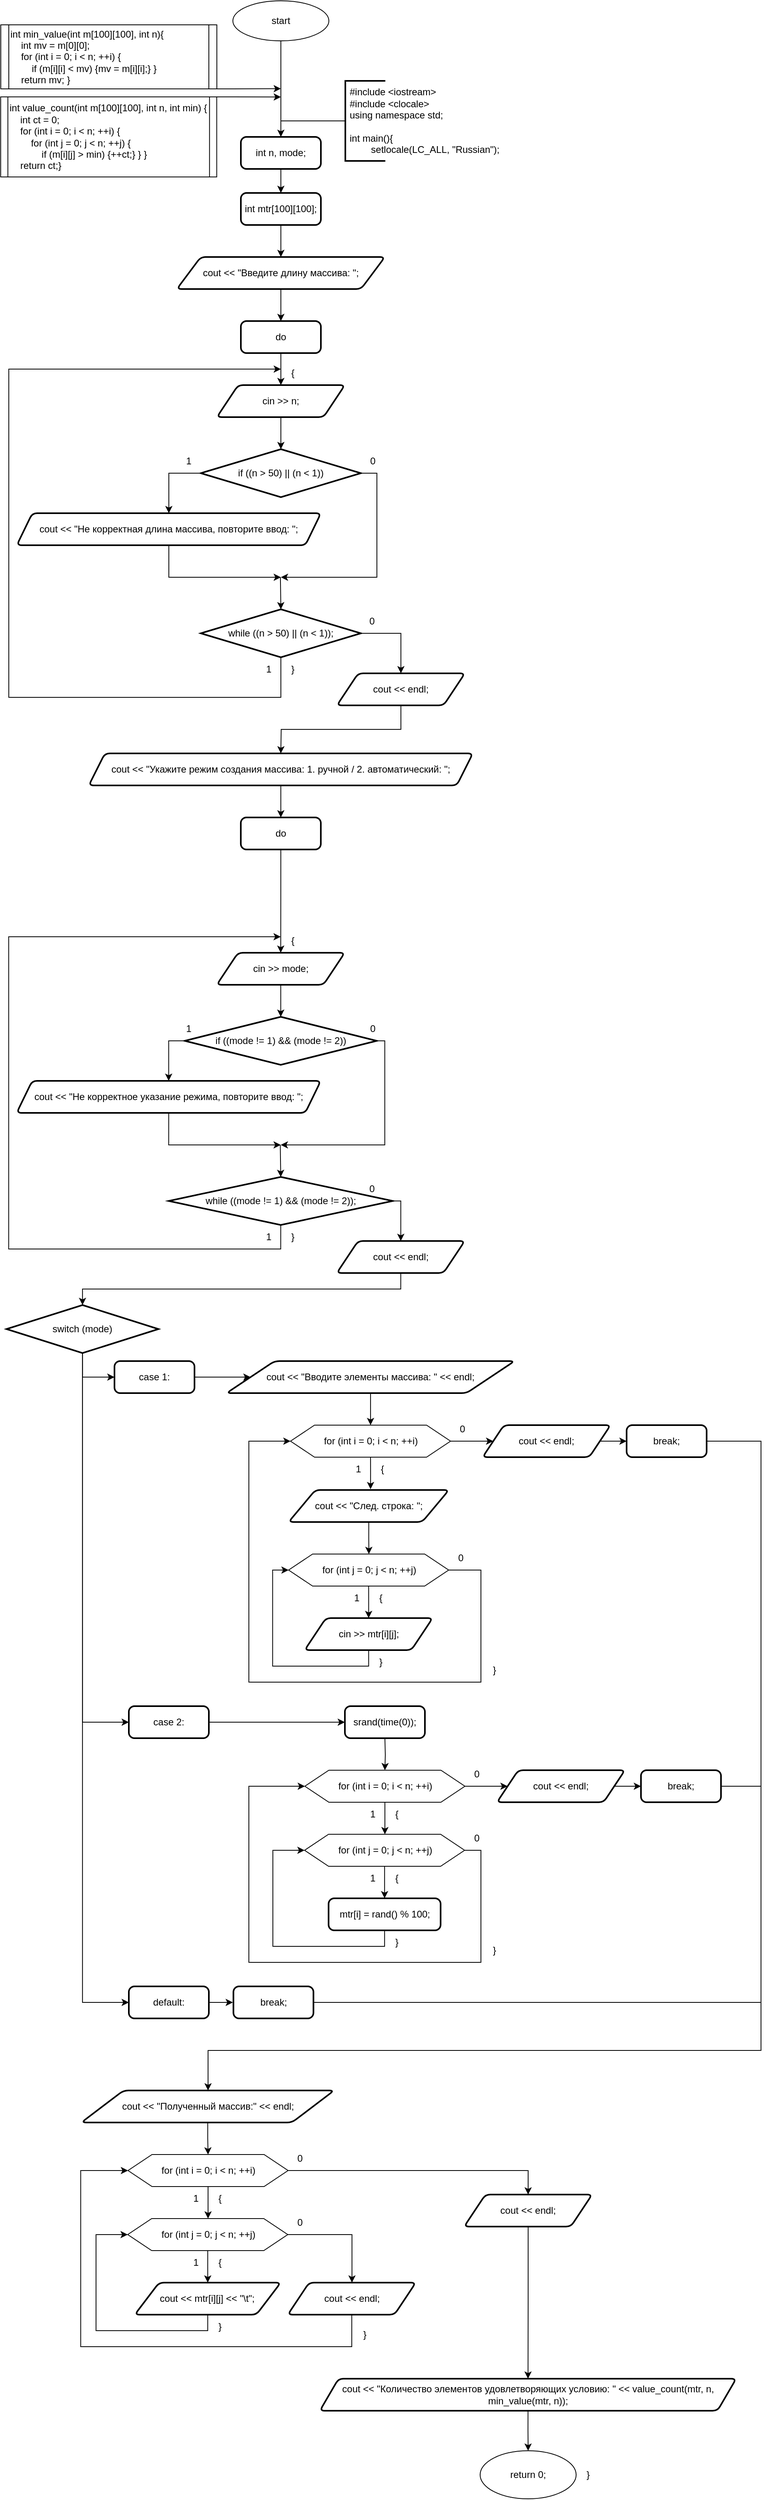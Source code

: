 <mxfile version="23.0.2" type="device">
  <diagram name="Страница — 1" id="mxqGkfvjC52LhPRxkS0R">
    <mxGraphModel dx="1573" dy="2760" grid="1" gridSize="10" guides="1" tooltips="1" connect="1" arrows="1" fold="1" page="1" pageScale="1" pageWidth="827" pageHeight="1169" math="0" shadow="0">
      <root>
        <mxCell id="0" />
        <mxCell id="1" parent="0" />
        <mxCell id="iAsJZeEooDDqbmQcmovg-1" value="" style="edgeStyle=orthogonalEdgeStyle;rounded=0;orthogonalLoop=1;jettySize=auto;html=1;" edge="1" parent="1" source="iAsJZeEooDDqbmQcmovg-2" target="iAsJZeEooDDqbmQcmovg-7">
          <mxGeometry relative="1" as="geometry">
            <mxPoint x="360" y="230" as="targetPoint" />
          </mxGeometry>
        </mxCell>
        <mxCell id="iAsJZeEooDDqbmQcmovg-2" value="start" style="ellipse;whiteSpace=wrap;html=1;" vertex="1" parent="1">
          <mxGeometry x="300" y="20" width="120" height="50" as="geometry" />
        </mxCell>
        <mxCell id="iAsJZeEooDDqbmQcmovg-3" style="edgeStyle=orthogonalEdgeStyle;rounded=0;orthogonalLoop=1;jettySize=auto;html=1;exitX=0;exitY=0.5;exitDx=0;exitDy=0;exitPerimeter=0;endArrow=none;endFill=0;strokeWidth=1;" edge="1" parent="1" source="iAsJZeEooDDqbmQcmovg-4">
          <mxGeometry relative="1" as="geometry">
            <mxPoint x="360" y="150" as="targetPoint" />
            <mxPoint x="420" y="150" as="sourcePoint" />
            <Array as="points">
              <mxPoint x="360" y="170" />
            </Array>
          </mxGeometry>
        </mxCell>
        <mxCell id="iAsJZeEooDDqbmQcmovg-4" value="" style="strokeWidth=2;html=1;shape=mxgraph.flowchart.annotation_1;align=left;pointerEvents=1;" vertex="1" parent="1">
          <mxGeometry x="440.55" y="120" width="50" height="100" as="geometry" />
        </mxCell>
        <mxCell id="iAsJZeEooDDqbmQcmovg-5" value="#include &amp;lt;iostream&amp;gt;&lt;br&gt;#include &amp;lt;clocale&amp;gt;&lt;br&gt;using namespace std;&lt;br&gt;&lt;br&gt;int main(){&lt;br&gt;&lt;span style=&quot;white-space: pre;&quot;&gt;&#x9;&lt;/span&gt;setlocale(LC_ALL, &quot;Russian&quot;);" style="text;strokeColor=none;fillColor=none;align=left;verticalAlign=middle;spacingLeft=4;spacingRight=4;overflow=hidden;points=[[0,0.5],[1,0.5]];portConstraint=eastwest;rotatable=0;whiteSpace=wrap;html=1;" vertex="1" parent="1">
          <mxGeometry x="439.68" y="120" width="220" height="100" as="geometry" />
        </mxCell>
        <mxCell id="iAsJZeEooDDqbmQcmovg-6" style="edgeStyle=orthogonalEdgeStyle;rounded=0;orthogonalLoop=1;jettySize=auto;html=1;exitX=0.5;exitY=1;exitDx=0;exitDy=0;" edge="1" parent="1" source="iAsJZeEooDDqbmQcmovg-7" target="iAsJZeEooDDqbmQcmovg-8">
          <mxGeometry relative="1" as="geometry">
            <mxPoint x="360" y="270" as="targetPoint" />
          </mxGeometry>
        </mxCell>
        <mxCell id="iAsJZeEooDDqbmQcmovg-7" value="int n, mode;" style="rounded=1;whiteSpace=wrap;html=1;absoluteArcSize=1;arcSize=14;strokeWidth=2;" vertex="1" parent="1">
          <mxGeometry x="310" y="190" width="100" height="40" as="geometry" />
        </mxCell>
        <mxCell id="iAsJZeEooDDqbmQcmovg-31" style="edgeStyle=orthogonalEdgeStyle;rounded=0;orthogonalLoop=1;jettySize=auto;html=1;exitX=0.5;exitY=1;exitDx=0;exitDy=0;entryX=0.5;entryY=0;entryDx=0;entryDy=0;" edge="1" parent="1" source="iAsJZeEooDDqbmQcmovg-8" target="iAsJZeEooDDqbmQcmovg-10">
          <mxGeometry relative="1" as="geometry" />
        </mxCell>
        <mxCell id="iAsJZeEooDDqbmQcmovg-8" value="int mtr[100][100];" style="rounded=1;whiteSpace=wrap;html=1;absoluteArcSize=1;arcSize=14;strokeWidth=2;" vertex="1" parent="1">
          <mxGeometry x="310" y="260" width="100" height="40" as="geometry" />
        </mxCell>
        <mxCell id="iAsJZeEooDDqbmQcmovg-9" style="edgeStyle=orthogonalEdgeStyle;rounded=0;orthogonalLoop=1;jettySize=auto;html=1;exitX=0.5;exitY=1;exitDx=0;exitDy=0;" edge="1" parent="1" source="iAsJZeEooDDqbmQcmovg-10" target="iAsJZeEooDDqbmQcmovg-12">
          <mxGeometry relative="1" as="geometry">
            <mxPoint x="360" y="420" as="targetPoint" />
          </mxGeometry>
        </mxCell>
        <mxCell id="iAsJZeEooDDqbmQcmovg-10" value="cout &amp;lt;&amp;lt; &quot;Введите длину массива: &quot;;" style="shape=parallelogram;html=1;strokeWidth=2;perimeter=parallelogramPerimeter;whiteSpace=wrap;rounded=1;arcSize=12;size=0.115;" vertex="1" parent="1">
          <mxGeometry x="230" y="340" width="260" height="40" as="geometry" />
        </mxCell>
        <mxCell id="iAsJZeEooDDqbmQcmovg-11" style="edgeStyle=orthogonalEdgeStyle;rounded=0;orthogonalLoop=1;jettySize=auto;html=1;exitX=0.5;exitY=1;exitDx=0;exitDy=0;" edge="1" parent="1" source="iAsJZeEooDDqbmQcmovg-12" target="iAsJZeEooDDqbmQcmovg-14">
          <mxGeometry relative="1" as="geometry">
            <mxPoint x="360" y="530" as="targetPoint" />
          </mxGeometry>
        </mxCell>
        <mxCell id="iAsJZeEooDDqbmQcmovg-12" value="do" style="rounded=1;whiteSpace=wrap;html=1;absoluteArcSize=1;arcSize=14;strokeWidth=2;" vertex="1" parent="1">
          <mxGeometry x="310" y="420" width="100" height="40" as="geometry" />
        </mxCell>
        <mxCell id="iAsJZeEooDDqbmQcmovg-13" style="edgeStyle=orthogonalEdgeStyle;rounded=0;orthogonalLoop=1;jettySize=auto;html=1;exitX=0.5;exitY=1;exitDx=0;exitDy=0;" edge="1" parent="1" source="iAsJZeEooDDqbmQcmovg-14" target="iAsJZeEooDDqbmQcmovg-17">
          <mxGeometry relative="1" as="geometry">
            <mxPoint x="360" y="580" as="targetPoint" />
          </mxGeometry>
        </mxCell>
        <mxCell id="iAsJZeEooDDqbmQcmovg-14" value="cin &amp;gt;&amp;gt; n;" style="shape=parallelogram;html=1;strokeWidth=2;perimeter=parallelogramPerimeter;whiteSpace=wrap;rounded=1;arcSize=12;size=0.167;" vertex="1" parent="1">
          <mxGeometry x="280" y="500" width="160" height="40" as="geometry" />
        </mxCell>
        <mxCell id="iAsJZeEooDDqbmQcmovg-15" style="edgeStyle=orthogonalEdgeStyle;rounded=0;orthogonalLoop=1;jettySize=auto;html=1;exitX=0;exitY=0.5;exitDx=0;exitDy=0;exitPerimeter=0;" edge="1" parent="1" source="iAsJZeEooDDqbmQcmovg-17" target="iAsJZeEooDDqbmQcmovg-19">
          <mxGeometry relative="1" as="geometry">
            <mxPoint x="220" y="660" as="targetPoint" />
          </mxGeometry>
        </mxCell>
        <mxCell id="iAsJZeEooDDqbmQcmovg-16" style="edgeStyle=orthogonalEdgeStyle;rounded=0;orthogonalLoop=1;jettySize=auto;html=1;exitX=1;exitY=0.5;exitDx=0;exitDy=0;exitPerimeter=0;" edge="1" parent="1" source="iAsJZeEooDDqbmQcmovg-17">
          <mxGeometry relative="1" as="geometry">
            <mxPoint x="360" y="740" as="targetPoint" />
            <Array as="points">
              <mxPoint x="480" y="610" />
              <mxPoint x="480" y="740" />
            </Array>
          </mxGeometry>
        </mxCell>
        <mxCell id="iAsJZeEooDDqbmQcmovg-17" value="if ((n &amp;gt; 50) || (n &amp;lt; 1))" style="strokeWidth=2;html=1;shape=mxgraph.flowchart.decision;whiteSpace=wrap;" vertex="1" parent="1">
          <mxGeometry x="260" y="580" width="200" height="60" as="geometry" />
        </mxCell>
        <mxCell id="iAsJZeEooDDqbmQcmovg-18" style="edgeStyle=orthogonalEdgeStyle;rounded=0;orthogonalLoop=1;jettySize=auto;html=1;exitX=0.5;exitY=1;exitDx=0;exitDy=0;" edge="1" parent="1" source="iAsJZeEooDDqbmQcmovg-19">
          <mxGeometry relative="1" as="geometry">
            <mxPoint x="360" y="740" as="targetPoint" />
            <Array as="points">
              <mxPoint x="220" y="740" />
            </Array>
          </mxGeometry>
        </mxCell>
        <mxCell id="iAsJZeEooDDqbmQcmovg-19" value="cout &amp;lt;&amp;lt; &quot;Не корректная длина массива, повторите ввод: &quot;;" style="shape=parallelogram;html=1;strokeWidth=2;perimeter=parallelogramPerimeter;whiteSpace=wrap;rounded=1;arcSize=12;size=0.051;" vertex="1" parent="1">
          <mxGeometry x="30" y="660" width="380" height="40" as="geometry" />
        </mxCell>
        <mxCell id="iAsJZeEooDDqbmQcmovg-20" value="" style="endArrow=classic;html=1;rounded=0;" edge="1" parent="1">
          <mxGeometry width="50" height="50" relative="1" as="geometry">
            <mxPoint x="359.41" y="740" as="sourcePoint" />
            <mxPoint x="360" y="780" as="targetPoint" />
          </mxGeometry>
        </mxCell>
        <mxCell id="iAsJZeEooDDqbmQcmovg-21" value="1" style="text;html=1;strokeColor=none;fillColor=none;align=center;verticalAlign=middle;whiteSpace=wrap;rounded=0;" vertex="1" parent="1">
          <mxGeometry x="230" y="580" width="30" height="30" as="geometry" />
        </mxCell>
        <mxCell id="iAsJZeEooDDqbmQcmovg-22" value="0" style="text;html=1;strokeColor=none;fillColor=none;align=center;verticalAlign=middle;whiteSpace=wrap;rounded=0;" vertex="1" parent="1">
          <mxGeometry x="460" y="580" width="30" height="30" as="geometry" />
        </mxCell>
        <mxCell id="iAsJZeEooDDqbmQcmovg-23" style="edgeStyle=orthogonalEdgeStyle;rounded=0;orthogonalLoop=1;jettySize=auto;html=1;exitX=1;exitY=0.5;exitDx=0;exitDy=0;exitPerimeter=0;" edge="1" parent="1" source="iAsJZeEooDDqbmQcmovg-25" target="iAsJZeEooDDqbmQcmovg-30">
          <mxGeometry relative="1" as="geometry">
            <mxPoint x="510" y="880" as="targetPoint" />
          </mxGeometry>
        </mxCell>
        <mxCell id="iAsJZeEooDDqbmQcmovg-24" style="edgeStyle=orthogonalEdgeStyle;rounded=0;orthogonalLoop=1;jettySize=auto;html=1;exitX=0.5;exitY=1;exitDx=0;exitDy=0;exitPerimeter=0;" edge="1" parent="1" source="iAsJZeEooDDqbmQcmovg-25">
          <mxGeometry relative="1" as="geometry">
            <mxPoint x="360" y="480" as="targetPoint" />
            <Array as="points">
              <mxPoint x="360" y="890" />
              <mxPoint x="20" y="890" />
              <mxPoint x="20" y="480" />
              <mxPoint x="360" y="480" />
            </Array>
          </mxGeometry>
        </mxCell>
        <mxCell id="iAsJZeEooDDqbmQcmovg-25" value="while&amp;nbsp;((n &amp;gt; 50) || (n &amp;lt; 1));" style="strokeWidth=2;html=1;shape=mxgraph.flowchart.decision;whiteSpace=wrap;" vertex="1" parent="1">
          <mxGeometry x="260" y="780" width="200" height="60" as="geometry" />
        </mxCell>
        <mxCell id="iAsJZeEooDDqbmQcmovg-26" value="1" style="text;html=1;strokeColor=none;fillColor=none;align=center;verticalAlign=middle;whiteSpace=wrap;rounded=0;" vertex="1" parent="1">
          <mxGeometry x="330" y="840" width="30" height="30" as="geometry" />
        </mxCell>
        <mxCell id="iAsJZeEooDDqbmQcmovg-27" value="0" style="text;html=1;strokeColor=none;fillColor=none;align=center;verticalAlign=middle;whiteSpace=wrap;rounded=0;" vertex="1" parent="1">
          <mxGeometry x="459.29" y="780" width="30" height="30" as="geometry" />
        </mxCell>
        <mxCell id="iAsJZeEooDDqbmQcmovg-28" value="}" style="text;html=1;strokeColor=none;fillColor=none;align=center;verticalAlign=middle;whiteSpace=wrap;rounded=0;" vertex="1" parent="1">
          <mxGeometry x="360" y="840" width="30" height="30" as="geometry" />
        </mxCell>
        <mxCell id="iAsJZeEooDDqbmQcmovg-29" value="{" style="text;html=1;strokeColor=none;fillColor=none;align=center;verticalAlign=middle;whiteSpace=wrap;rounded=0;" vertex="1" parent="1">
          <mxGeometry x="360" y="470" width="30" height="30" as="geometry" />
        </mxCell>
        <mxCell id="iAsJZeEooDDqbmQcmovg-30" value="cout &amp;lt;&amp;lt; endl;" style="shape=parallelogram;html=1;strokeWidth=2;perimeter=parallelogramPerimeter;whiteSpace=wrap;rounded=1;arcSize=12;size=0.167;" vertex="1" parent="1">
          <mxGeometry x="430.0" y="860" width="160" height="40" as="geometry" />
        </mxCell>
        <mxCell id="iAsJZeEooDDqbmQcmovg-32" style="edgeStyle=orthogonalEdgeStyle;rounded=0;orthogonalLoop=1;jettySize=auto;html=1;exitX=0.5;exitY=1;exitDx=0;exitDy=0;" edge="1" parent="1" source="iAsJZeEooDDqbmQcmovg-30">
          <mxGeometry relative="1" as="geometry">
            <mxPoint x="359.93" y="960" as="targetPoint" />
            <mxPoint x="509.93" y="920" as="sourcePoint" />
          </mxGeometry>
        </mxCell>
        <mxCell id="iAsJZeEooDDqbmQcmovg-33" style="edgeStyle=orthogonalEdgeStyle;rounded=0;orthogonalLoop=1;jettySize=auto;html=1;exitX=0.5;exitY=1;exitDx=0;exitDy=0;" edge="1" parent="1" source="iAsJZeEooDDqbmQcmovg-34" target="iAsJZeEooDDqbmQcmovg-36">
          <mxGeometry relative="1" as="geometry">
            <mxPoint x="359.93" y="1040" as="targetPoint" />
          </mxGeometry>
        </mxCell>
        <mxCell id="iAsJZeEooDDqbmQcmovg-34" value="cout &amp;lt;&amp;lt; &quot;Укажите режим создания массива: 1. ручной / 2. автоматический: &quot;;" style="shape=parallelogram;html=1;strokeWidth=2;perimeter=parallelogramPerimeter;whiteSpace=wrap;rounded=1;arcSize=12;size=0.042;" vertex="1" parent="1">
          <mxGeometry x="119.93" y="960" width="480" height="40" as="geometry" />
        </mxCell>
        <mxCell id="iAsJZeEooDDqbmQcmovg-35" style="edgeStyle=orthogonalEdgeStyle;rounded=0;orthogonalLoop=1;jettySize=auto;html=1;exitX=0.5;exitY=1;exitDx=0;exitDy=0;" edge="1" parent="1" source="iAsJZeEooDDqbmQcmovg-36" target="iAsJZeEooDDqbmQcmovg-38">
          <mxGeometry relative="1" as="geometry">
            <mxPoint x="359.84" y="1239" as="targetPoint" />
            <mxPoint x="359.84" y="1169" as="sourcePoint" />
          </mxGeometry>
        </mxCell>
        <mxCell id="iAsJZeEooDDqbmQcmovg-36" value="do" style="rounded=1;whiteSpace=wrap;html=1;absoluteArcSize=1;arcSize=14;strokeWidth=2;" vertex="1" parent="1">
          <mxGeometry x="309.93" y="1040" width="100" height="40" as="geometry" />
        </mxCell>
        <mxCell id="iAsJZeEooDDqbmQcmovg-37" style="edgeStyle=orthogonalEdgeStyle;rounded=0;orthogonalLoop=1;jettySize=auto;html=1;exitX=0.5;exitY=1;exitDx=0;exitDy=0;" edge="1" parent="1" source="iAsJZeEooDDqbmQcmovg-38" target="iAsJZeEooDDqbmQcmovg-41">
          <mxGeometry relative="1" as="geometry">
            <mxPoint x="359.84" y="1289" as="targetPoint" />
          </mxGeometry>
        </mxCell>
        <mxCell id="iAsJZeEooDDqbmQcmovg-38" value="cin &amp;gt;&amp;gt; mode;" style="shape=parallelogram;html=1;strokeWidth=2;perimeter=parallelogramPerimeter;whiteSpace=wrap;rounded=1;arcSize=12;size=0.167;" vertex="1" parent="1">
          <mxGeometry x="279.84" y="1209" width="160" height="40" as="geometry" />
        </mxCell>
        <mxCell id="iAsJZeEooDDqbmQcmovg-39" style="edgeStyle=orthogonalEdgeStyle;rounded=0;orthogonalLoop=1;jettySize=auto;html=1;exitX=0;exitY=0.5;exitDx=0;exitDy=0;exitPerimeter=0;" edge="1" parent="1" source="iAsJZeEooDDqbmQcmovg-41" target="iAsJZeEooDDqbmQcmovg-43">
          <mxGeometry relative="1" as="geometry">
            <mxPoint x="219.84" y="1369" as="targetPoint" />
          </mxGeometry>
        </mxCell>
        <mxCell id="iAsJZeEooDDqbmQcmovg-40" style="edgeStyle=orthogonalEdgeStyle;rounded=0;orthogonalLoop=1;jettySize=auto;html=1;exitX=1;exitY=0.5;exitDx=0;exitDy=0;exitPerimeter=0;" edge="1" parent="1" source="iAsJZeEooDDqbmQcmovg-41">
          <mxGeometry relative="1" as="geometry">
            <mxPoint x="359.84" y="1449" as="targetPoint" />
            <Array as="points">
              <mxPoint x="489.84" y="1319" />
              <mxPoint x="489.84" y="1449" />
            </Array>
          </mxGeometry>
        </mxCell>
        <mxCell id="iAsJZeEooDDqbmQcmovg-41" value="if ((mode != 1) &amp;amp;&amp;amp; (mode != 2))" style="strokeWidth=2;html=1;shape=mxgraph.flowchart.decision;whiteSpace=wrap;" vertex="1" parent="1">
          <mxGeometry x="239.84" y="1289" width="240" height="60" as="geometry" />
        </mxCell>
        <mxCell id="iAsJZeEooDDqbmQcmovg-42" style="edgeStyle=orthogonalEdgeStyle;rounded=0;orthogonalLoop=1;jettySize=auto;html=1;exitX=0.5;exitY=1;exitDx=0;exitDy=0;" edge="1" parent="1" source="iAsJZeEooDDqbmQcmovg-43">
          <mxGeometry relative="1" as="geometry">
            <mxPoint x="359.84" y="1449" as="targetPoint" />
            <Array as="points">
              <mxPoint x="219.84" y="1449" />
            </Array>
          </mxGeometry>
        </mxCell>
        <mxCell id="iAsJZeEooDDqbmQcmovg-43" value="cout &amp;lt;&amp;lt; &quot;Не корректное указание режима, повторите ввод: &quot;;" style="shape=parallelogram;html=1;strokeWidth=2;perimeter=parallelogramPerimeter;whiteSpace=wrap;rounded=1;arcSize=12;size=0.051;" vertex="1" parent="1">
          <mxGeometry x="29.84" y="1369" width="380" height="40" as="geometry" />
        </mxCell>
        <mxCell id="iAsJZeEooDDqbmQcmovg-44" value="" style="endArrow=classic;html=1;rounded=0;" edge="1" parent="1">
          <mxGeometry width="50" height="50" relative="1" as="geometry">
            <mxPoint x="359.25" y="1449" as="sourcePoint" />
            <mxPoint x="359.84" y="1489" as="targetPoint" />
          </mxGeometry>
        </mxCell>
        <mxCell id="iAsJZeEooDDqbmQcmovg-45" value="1" style="text;html=1;strokeColor=none;fillColor=none;align=center;verticalAlign=middle;whiteSpace=wrap;rounded=0;" vertex="1" parent="1">
          <mxGeometry x="229.84" y="1289" width="30" height="30" as="geometry" />
        </mxCell>
        <mxCell id="iAsJZeEooDDqbmQcmovg-46" value="0" style="text;html=1;strokeColor=none;fillColor=none;align=center;verticalAlign=middle;whiteSpace=wrap;rounded=0;" vertex="1" parent="1">
          <mxGeometry x="459.84" y="1289" width="30" height="30" as="geometry" />
        </mxCell>
        <mxCell id="iAsJZeEooDDqbmQcmovg-47" style="edgeStyle=orthogonalEdgeStyle;rounded=0;orthogonalLoop=1;jettySize=auto;html=1;exitX=1;exitY=0.5;exitDx=0;exitDy=0;exitPerimeter=0;" edge="1" parent="1" source="iAsJZeEooDDqbmQcmovg-49" target="iAsJZeEooDDqbmQcmovg-55">
          <mxGeometry relative="1" as="geometry">
            <mxPoint x="509.84" y="1589" as="targetPoint" />
            <Array as="points">
              <mxPoint x="509.84" y="1519" />
            </Array>
          </mxGeometry>
        </mxCell>
        <mxCell id="iAsJZeEooDDqbmQcmovg-48" style="edgeStyle=orthogonalEdgeStyle;rounded=0;orthogonalLoop=1;jettySize=auto;html=1;exitX=0.5;exitY=1;exitDx=0;exitDy=0;exitPerimeter=0;" edge="1" parent="1" source="iAsJZeEooDDqbmQcmovg-49">
          <mxGeometry relative="1" as="geometry">
            <mxPoint x="359.84" y="1189" as="targetPoint" />
            <Array as="points">
              <mxPoint x="359.84" y="1579" />
              <mxPoint x="19.84" y="1579" />
              <mxPoint x="19.84" y="1189" />
            </Array>
          </mxGeometry>
        </mxCell>
        <mxCell id="iAsJZeEooDDqbmQcmovg-49" value="while ((mode != 1) &amp;amp;&amp;amp; (mode != 2));" style="strokeWidth=2;html=1;shape=mxgraph.flowchart.decision;whiteSpace=wrap;" vertex="1" parent="1">
          <mxGeometry x="219.84" y="1489" width="280" height="60" as="geometry" />
        </mxCell>
        <mxCell id="iAsJZeEooDDqbmQcmovg-50" value="1" style="text;html=1;strokeColor=none;fillColor=none;align=center;verticalAlign=middle;whiteSpace=wrap;rounded=0;" vertex="1" parent="1">
          <mxGeometry x="329.84" y="1549" width="30" height="30" as="geometry" />
        </mxCell>
        <mxCell id="iAsJZeEooDDqbmQcmovg-51" value="0" style="text;html=1;strokeColor=none;fillColor=none;align=center;verticalAlign=middle;whiteSpace=wrap;rounded=0;" vertex="1" parent="1">
          <mxGeometry x="459.13" y="1489" width="30" height="30" as="geometry" />
        </mxCell>
        <mxCell id="iAsJZeEooDDqbmQcmovg-52" value="}" style="text;html=1;strokeColor=none;fillColor=none;align=center;verticalAlign=middle;whiteSpace=wrap;rounded=0;" vertex="1" parent="1">
          <mxGeometry x="359.84" y="1549" width="30" height="30" as="geometry" />
        </mxCell>
        <mxCell id="iAsJZeEooDDqbmQcmovg-53" value="{" style="text;html=1;strokeColor=none;fillColor=none;align=center;verticalAlign=middle;whiteSpace=wrap;rounded=0;" vertex="1" parent="1">
          <mxGeometry x="359.84" y="1179" width="30" height="30" as="geometry" />
        </mxCell>
        <mxCell id="iAsJZeEooDDqbmQcmovg-54" style="edgeStyle=orthogonalEdgeStyle;rounded=0;orthogonalLoop=1;jettySize=auto;html=1;exitX=0.5;exitY=1;exitDx=0;exitDy=0;" edge="1" parent="1" source="iAsJZeEooDDqbmQcmovg-55" target="iAsJZeEooDDqbmQcmovg-57">
          <mxGeometry relative="1" as="geometry">
            <mxPoint x="359.84" y="1649" as="targetPoint" />
          </mxGeometry>
        </mxCell>
        <mxCell id="iAsJZeEooDDqbmQcmovg-55" value="cout &amp;lt;&amp;lt; endl;" style="shape=parallelogram;html=1;strokeWidth=2;perimeter=parallelogramPerimeter;whiteSpace=wrap;rounded=1;arcSize=12;size=0.167;" vertex="1" parent="1">
          <mxGeometry x="429.84" y="1569" width="160" height="40" as="geometry" />
        </mxCell>
        <mxCell id="iAsJZeEooDDqbmQcmovg-56" style="edgeStyle=orthogonalEdgeStyle;rounded=0;orthogonalLoop=1;jettySize=auto;html=1;exitX=0.5;exitY=1;exitDx=0;exitDy=0;exitPerimeter=0;entryX=0;entryY=0.5;entryDx=0;entryDy=0;" edge="1" parent="1" source="iAsJZeEooDDqbmQcmovg-57" target="iAsJZeEooDDqbmQcmovg-59">
          <mxGeometry relative="1" as="geometry">
            <mxPoint x="112.536" y="1859" as="targetPoint" />
          </mxGeometry>
        </mxCell>
        <mxCell id="iAsJZeEooDDqbmQcmovg-57" value="switch (mode)" style="strokeWidth=2;html=1;shape=mxgraph.flowchart.decision;whiteSpace=wrap;" vertex="1" parent="1">
          <mxGeometry x="17.06" y="1649" width="190" height="60" as="geometry" />
        </mxCell>
        <mxCell id="iAsJZeEooDDqbmQcmovg-58" style="edgeStyle=orthogonalEdgeStyle;rounded=0;orthogonalLoop=1;jettySize=auto;html=1;exitX=1;exitY=0.5;exitDx=0;exitDy=0;" edge="1" parent="1" source="iAsJZeEooDDqbmQcmovg-59" target="iAsJZeEooDDqbmQcmovg-61">
          <mxGeometry relative="1" as="geometry">
            <mxPoint x="282.06" y="1739" as="targetPoint" />
          </mxGeometry>
        </mxCell>
        <mxCell id="iAsJZeEooDDqbmQcmovg-59" value="case 1:" style="rounded=1;whiteSpace=wrap;html=1;absoluteArcSize=1;arcSize=14;strokeWidth=2;" vertex="1" parent="1">
          <mxGeometry x="152.06" y="1719" width="100" height="40" as="geometry" />
        </mxCell>
        <mxCell id="iAsJZeEooDDqbmQcmovg-60" style="edgeStyle=orthogonalEdgeStyle;rounded=0;orthogonalLoop=1;jettySize=auto;html=1;exitX=0.5;exitY=1;exitDx=0;exitDy=0;" edge="1" parent="1" source="iAsJZeEooDDqbmQcmovg-61" target="iAsJZeEooDDqbmQcmovg-64">
          <mxGeometry relative="1" as="geometry">
            <mxPoint x="472.06" y="1799" as="targetPoint" />
          </mxGeometry>
        </mxCell>
        <mxCell id="iAsJZeEooDDqbmQcmovg-61" value="cout &amp;lt;&amp;lt; &quot;Вводите элементы массива: &quot; &amp;lt;&amp;lt; endl;" style="shape=parallelogram;html=1;strokeWidth=2;perimeter=parallelogramPerimeter;whiteSpace=wrap;rounded=1;arcSize=12;size=0.167;" vertex="1" parent="1">
          <mxGeometry x="292.06" y="1719" width="360" height="40" as="geometry" />
        </mxCell>
        <mxCell id="iAsJZeEooDDqbmQcmovg-62" style="edgeStyle=orthogonalEdgeStyle;rounded=0;orthogonalLoop=1;jettySize=auto;html=1;exitX=0.5;exitY=1;exitDx=0;exitDy=0;" edge="1" parent="1" source="iAsJZeEooDDqbmQcmovg-64">
          <mxGeometry relative="1" as="geometry">
            <mxPoint x="472.06" y="1879" as="targetPoint" />
          </mxGeometry>
        </mxCell>
        <mxCell id="iAsJZeEooDDqbmQcmovg-63" style="edgeStyle=orthogonalEdgeStyle;rounded=0;orthogonalLoop=1;jettySize=auto;html=1;exitX=1;exitY=0.5;exitDx=0;exitDy=0;" edge="1" parent="1" source="iAsJZeEooDDqbmQcmovg-64" target="iAsJZeEooDDqbmQcmovg-72">
          <mxGeometry relative="1" as="geometry">
            <mxPoint x="632.06" y="1819" as="targetPoint" />
          </mxGeometry>
        </mxCell>
        <mxCell id="iAsJZeEooDDqbmQcmovg-64" value="for (int i = 0; i &amp;lt; n; ++i)" style="verticalLabelPosition=middle;verticalAlign=middle;html=1;shape=hexagon;perimeter=hexagonPerimeter2;arcSize=6;size=0.15;labelPosition=center;align=center;" vertex="1" parent="1">
          <mxGeometry x="372.06" y="1799" width="200" height="40" as="geometry" />
        </mxCell>
        <mxCell id="iAsJZeEooDDqbmQcmovg-65" value="1" style="text;html=1;strokeColor=none;fillColor=none;align=center;verticalAlign=middle;whiteSpace=wrap;rounded=0;" vertex="1" parent="1">
          <mxGeometry x="442.06" y="1839" width="30" height="30" as="geometry" />
        </mxCell>
        <mxCell id="iAsJZeEooDDqbmQcmovg-66" value="{" style="text;html=1;strokeColor=none;fillColor=none;align=center;verticalAlign=middle;whiteSpace=wrap;rounded=0;" vertex="1" parent="1">
          <mxGeometry x="472.06" y="1839" width="30" height="30" as="geometry" />
        </mxCell>
        <mxCell id="iAsJZeEooDDqbmQcmovg-67" value="0" style="text;html=1;strokeColor=none;fillColor=none;align=center;verticalAlign=middle;whiteSpace=wrap;rounded=0;" vertex="1" parent="1">
          <mxGeometry x="572.06" y="1789" width="30" height="30" as="geometry" />
        </mxCell>
        <mxCell id="iAsJZeEooDDqbmQcmovg-70" value="}" style="text;html=1;strokeColor=none;fillColor=none;align=center;verticalAlign=middle;whiteSpace=wrap;rounded=0;" vertex="1" parent="1">
          <mxGeometry x="469.68" y="2080" width="30" height="30" as="geometry" />
        </mxCell>
        <mxCell id="iAsJZeEooDDqbmQcmovg-71" style="edgeStyle=orthogonalEdgeStyle;rounded=0;orthogonalLoop=1;jettySize=auto;html=1;exitX=1;exitY=0.5;exitDx=0;exitDy=0;" edge="1" parent="1" source="iAsJZeEooDDqbmQcmovg-72" target="iAsJZeEooDDqbmQcmovg-74">
          <mxGeometry relative="1" as="geometry">
            <mxPoint x="802.06" y="1819" as="targetPoint" />
          </mxGeometry>
        </mxCell>
        <mxCell id="iAsJZeEooDDqbmQcmovg-72" value="cout &amp;lt;&amp;lt; endl;" style="shape=parallelogram;html=1;strokeWidth=2;perimeter=parallelogramPerimeter;whiteSpace=wrap;rounded=1;arcSize=12;size=0.167;" vertex="1" parent="1">
          <mxGeometry x="612.06" y="1799" width="160" height="40" as="geometry" />
        </mxCell>
        <mxCell id="iAsJZeEooDDqbmQcmovg-73" style="edgeStyle=orthogonalEdgeStyle;rounded=0;orthogonalLoop=1;jettySize=auto;html=1;exitX=1;exitY=0.5;exitDx=0;exitDy=0;entryX=0.5;entryY=0;entryDx=0;entryDy=0;" edge="1" parent="1" source="iAsJZeEooDDqbmQcmovg-74" target="iAsJZeEooDDqbmQcmovg-148">
          <mxGeometry relative="1" as="geometry">
            <mxPoint x="359" y="2610" as="targetPoint" />
            <Array as="points">
              <mxPoint x="960" y="1819" />
              <mxPoint x="960" y="2580" />
              <mxPoint x="269" y="2580" />
              <mxPoint x="269" y="2630" />
            </Array>
          </mxGeometry>
        </mxCell>
        <mxCell id="iAsJZeEooDDqbmQcmovg-74" value="break;" style="rounded=1;whiteSpace=wrap;html=1;absoluteArcSize=1;arcSize=14;strokeWidth=2;" vertex="1" parent="1">
          <mxGeometry x="792.06" y="1799" width="100" height="40" as="geometry" />
        </mxCell>
        <mxCell id="iAsJZeEooDDqbmQcmovg-75" style="edgeStyle=orthogonalEdgeStyle;rounded=0;orthogonalLoop=1;jettySize=auto;html=1;exitX=0.5;exitY=1;exitDx=0;exitDy=0;exitPerimeter=0;entryX=0;entryY=0.5;entryDx=0;entryDy=0;" edge="1" parent="1" source="iAsJZeEooDDqbmQcmovg-57" target="iAsJZeEooDDqbmQcmovg-77">
          <mxGeometry relative="1" as="geometry">
            <mxPoint x="140" y="2240" as="targetPoint" />
            <mxPoint x="62.06" y="1899" as="sourcePoint" />
            <Array as="points">
              <mxPoint x="112" y="2170" />
            </Array>
          </mxGeometry>
        </mxCell>
        <mxCell id="iAsJZeEooDDqbmQcmovg-76" style="edgeStyle=orthogonalEdgeStyle;rounded=0;orthogonalLoop=1;jettySize=auto;html=1;exitX=1;exitY=0.5;exitDx=0;exitDy=0;entryX=0;entryY=0.5;entryDx=0;entryDy=0;" edge="1" parent="1" source="iAsJZeEooDDqbmQcmovg-77" target="iAsJZeEooDDqbmQcmovg-91">
          <mxGeometry relative="1" as="geometry">
            <mxPoint x="340" y="2170" as="targetPoint" />
          </mxGeometry>
        </mxCell>
        <mxCell id="iAsJZeEooDDqbmQcmovg-77" value="case 2:" style="rounded=1;whiteSpace=wrap;html=1;absoluteArcSize=1;arcSize=14;strokeWidth=2;" vertex="1" parent="1">
          <mxGeometry x="170.0" y="2150" width="100" height="40" as="geometry" />
        </mxCell>
        <mxCell id="iAsJZeEooDDqbmQcmovg-78" style="edgeStyle=orthogonalEdgeStyle;rounded=0;orthogonalLoop=1;jettySize=auto;html=1;exitX=0.5;exitY=1;exitDx=0;exitDy=0;" edge="1" parent="1" target="iAsJZeEooDDqbmQcmovg-81">
          <mxGeometry relative="1" as="geometry">
            <mxPoint x="490" y="2230" as="targetPoint" />
            <mxPoint x="490" y="2190" as="sourcePoint" />
          </mxGeometry>
        </mxCell>
        <mxCell id="iAsJZeEooDDqbmQcmovg-79" style="edgeStyle=orthogonalEdgeStyle;rounded=0;orthogonalLoop=1;jettySize=auto;html=1;exitX=0.5;exitY=1;exitDx=0;exitDy=0;" edge="1" parent="1" source="iAsJZeEooDDqbmQcmovg-81">
          <mxGeometry relative="1" as="geometry">
            <mxPoint x="490" y="2310" as="targetPoint" />
          </mxGeometry>
        </mxCell>
        <mxCell id="iAsJZeEooDDqbmQcmovg-80" style="edgeStyle=orthogonalEdgeStyle;rounded=0;orthogonalLoop=1;jettySize=auto;html=1;exitX=1;exitY=0.5;exitDx=0;exitDy=0;" edge="1" parent="1" source="iAsJZeEooDDqbmQcmovg-81" target="iAsJZeEooDDqbmQcmovg-88">
          <mxGeometry relative="1" as="geometry">
            <mxPoint x="650.0" y="2250" as="targetPoint" />
          </mxGeometry>
        </mxCell>
        <mxCell id="iAsJZeEooDDqbmQcmovg-81" value="for (int i = 0; i &amp;lt; n; ++i)" style="verticalLabelPosition=middle;verticalAlign=middle;html=1;shape=hexagon;perimeter=hexagonPerimeter2;arcSize=6;size=0.15;labelPosition=center;align=center;" vertex="1" parent="1">
          <mxGeometry x="390" y="2230" width="200" height="40" as="geometry" />
        </mxCell>
        <mxCell id="iAsJZeEooDDqbmQcmovg-82" value="1" style="text;html=1;strokeColor=none;fillColor=none;align=center;verticalAlign=middle;whiteSpace=wrap;rounded=0;" vertex="1" parent="1">
          <mxGeometry x="460" y="2270" width="30" height="30" as="geometry" />
        </mxCell>
        <mxCell id="iAsJZeEooDDqbmQcmovg-83" value="{" style="text;html=1;strokeColor=none;fillColor=none;align=center;verticalAlign=middle;whiteSpace=wrap;rounded=0;" vertex="1" parent="1">
          <mxGeometry x="490" y="2270" width="30" height="30" as="geometry" />
        </mxCell>
        <mxCell id="iAsJZeEooDDqbmQcmovg-84" value="0" style="text;html=1;strokeColor=none;fillColor=none;align=center;verticalAlign=middle;whiteSpace=wrap;rounded=0;" vertex="1" parent="1">
          <mxGeometry x="590.0" y="2220" width="30" height="30" as="geometry" />
        </mxCell>
        <mxCell id="iAsJZeEooDDqbmQcmovg-87" style="edgeStyle=orthogonalEdgeStyle;rounded=0;orthogonalLoop=1;jettySize=auto;html=1;exitX=1;exitY=0.5;exitDx=0;exitDy=0;" edge="1" parent="1" source="iAsJZeEooDDqbmQcmovg-88" target="iAsJZeEooDDqbmQcmovg-90">
          <mxGeometry relative="1" as="geometry">
            <mxPoint x="820.0" y="2250" as="targetPoint" />
          </mxGeometry>
        </mxCell>
        <mxCell id="iAsJZeEooDDqbmQcmovg-88" value="cout &amp;lt;&amp;lt; endl;" style="shape=parallelogram;html=1;strokeWidth=2;perimeter=parallelogramPerimeter;whiteSpace=wrap;rounded=1;arcSize=12;size=0.167;" vertex="1" parent="1">
          <mxGeometry x="630.0" y="2230" width="160" height="40" as="geometry" />
        </mxCell>
        <mxCell id="iAsJZeEooDDqbmQcmovg-89" style="edgeStyle=orthogonalEdgeStyle;rounded=0;orthogonalLoop=1;jettySize=auto;html=1;exitX=1;exitY=0.5;exitDx=0;exitDy=0;endArrow=none;endFill=0;" edge="1" parent="1" source="iAsJZeEooDDqbmQcmovg-90">
          <mxGeometry relative="1" as="geometry">
            <mxPoint x="960" y="2250" as="targetPoint" />
          </mxGeometry>
        </mxCell>
        <mxCell id="iAsJZeEooDDqbmQcmovg-90" value="break;" style="rounded=1;whiteSpace=wrap;html=1;absoluteArcSize=1;arcSize=14;strokeWidth=2;" vertex="1" parent="1">
          <mxGeometry x="810.0" y="2230" width="100" height="40" as="geometry" />
        </mxCell>
        <mxCell id="iAsJZeEooDDqbmQcmovg-91" value="srand(time(0));" style="rounded=1;whiteSpace=wrap;html=1;absoluteArcSize=1;arcSize=14;strokeWidth=2;" vertex="1" parent="1">
          <mxGeometry x="440" y="2150" width="100" height="40" as="geometry" />
        </mxCell>
        <mxCell id="iAsJZeEooDDqbmQcmovg-93" style="edgeStyle=orthogonalEdgeStyle;rounded=0;orthogonalLoop=1;jettySize=auto;html=1;exitX=0.5;exitY=1;exitDx=0;exitDy=0;exitPerimeter=0;entryX=0;entryY=0.5;entryDx=0;entryDy=0;" edge="1" parent="1" source="iAsJZeEooDDqbmQcmovg-57" target="iAsJZeEooDDqbmQcmovg-95">
          <mxGeometry relative="1" as="geometry">
            <mxPoint x="130" y="2550" as="targetPoint" />
            <mxPoint x="112.06" y="2209" as="sourcePoint" />
            <Array as="points">
              <mxPoint x="112" y="2520" />
            </Array>
          </mxGeometry>
        </mxCell>
        <mxCell id="iAsJZeEooDDqbmQcmovg-94" style="edgeStyle=orthogonalEdgeStyle;rounded=0;orthogonalLoop=1;jettySize=auto;html=1;exitX=1;exitY=0.5;exitDx=0;exitDy=0;" edge="1" parent="1" source="iAsJZeEooDDqbmQcmovg-95">
          <mxGeometry relative="1" as="geometry">
            <mxPoint x="300.0" y="2520" as="targetPoint" />
          </mxGeometry>
        </mxCell>
        <mxCell id="iAsJZeEooDDqbmQcmovg-95" value="default:" style="rounded=1;whiteSpace=wrap;html=1;absoluteArcSize=1;arcSize=14;strokeWidth=2;" vertex="1" parent="1">
          <mxGeometry x="170.0" y="2500" width="100" height="40" as="geometry" />
        </mxCell>
        <mxCell id="iAsJZeEooDDqbmQcmovg-96" style="edgeStyle=orthogonalEdgeStyle;rounded=0;orthogonalLoop=1;jettySize=auto;html=1;exitX=1;exitY=0.5;exitDx=0;exitDy=0;endArrow=none;endFill=0;" edge="1" parent="1" source="iAsJZeEooDDqbmQcmovg-97">
          <mxGeometry relative="1" as="geometry">
            <mxPoint x="960" y="2520" as="targetPoint" />
          </mxGeometry>
        </mxCell>
        <mxCell id="iAsJZeEooDDqbmQcmovg-97" value="break;" style="rounded=1;whiteSpace=wrap;html=1;absoluteArcSize=1;arcSize=14;strokeWidth=2;" vertex="1" parent="1">
          <mxGeometry x="300.71" y="2500" width="100" height="40" as="geometry" />
        </mxCell>
        <mxCell id="iAsJZeEooDDqbmQcmovg-101" style="edgeStyle=orthogonalEdgeStyle;rounded=0;orthogonalLoop=1;jettySize=auto;html=1;exitX=0.5;exitY=1;exitDx=0;exitDy=0;" edge="1" parent="1" source="iAsJZeEooDDqbmQcmovg-99">
          <mxGeometry relative="1" as="geometry">
            <mxPoint x="470" y="1960" as="targetPoint" />
          </mxGeometry>
        </mxCell>
        <mxCell id="iAsJZeEooDDqbmQcmovg-99" value="cout &amp;lt;&amp;lt; &quot;След. строка: &quot;;" style="shape=parallelogram;html=1;strokeWidth=2;perimeter=parallelogramPerimeter;whiteSpace=wrap;rounded=1;arcSize=12;size=0.167;" vertex="1" parent="1">
          <mxGeometry x="369.68" y="1880" width="200.32" height="40" as="geometry" />
        </mxCell>
        <mxCell id="iAsJZeEooDDqbmQcmovg-102" style="edgeStyle=orthogonalEdgeStyle;rounded=0;orthogonalLoop=1;jettySize=auto;html=1;exitX=0.5;exitY=1;exitDx=0;exitDy=0;" edge="1" source="iAsJZeEooDDqbmQcmovg-104" parent="1">
          <mxGeometry relative="1" as="geometry">
            <mxPoint x="469.68" y="2040" as="targetPoint" />
          </mxGeometry>
        </mxCell>
        <mxCell id="iAsJZeEooDDqbmQcmovg-103" style="edgeStyle=orthogonalEdgeStyle;rounded=0;orthogonalLoop=1;jettySize=auto;html=1;exitX=1;exitY=0.5;exitDx=0;exitDy=0;entryX=0;entryY=0.5;entryDx=0;entryDy=0;" edge="1" source="iAsJZeEooDDqbmQcmovg-104" parent="1" target="iAsJZeEooDDqbmQcmovg-64">
          <mxGeometry relative="1" as="geometry">
            <mxPoint x="320" y="2040" as="targetPoint" />
            <Array as="points">
              <mxPoint x="610" y="1980" />
              <mxPoint x="610" y="2120" />
              <mxPoint x="320" y="2120" />
              <mxPoint x="320" y="1819" />
            </Array>
          </mxGeometry>
        </mxCell>
        <mxCell id="iAsJZeEooDDqbmQcmovg-104" value="for (int j = 0; j &amp;lt; n; ++j)" style="verticalLabelPosition=middle;verticalAlign=middle;html=1;shape=hexagon;perimeter=hexagonPerimeter2;arcSize=6;size=0.15;labelPosition=center;align=center;" vertex="1" parent="1">
          <mxGeometry x="369.68" y="1960" width="200" height="40" as="geometry" />
        </mxCell>
        <mxCell id="iAsJZeEooDDqbmQcmovg-105" value="1" style="text;html=1;strokeColor=none;fillColor=none;align=center;verticalAlign=middle;whiteSpace=wrap;rounded=0;" vertex="1" parent="1">
          <mxGeometry x="439.68" y="2000" width="30" height="30" as="geometry" />
        </mxCell>
        <mxCell id="iAsJZeEooDDqbmQcmovg-106" value="{" style="text;html=1;strokeColor=none;fillColor=none;align=center;verticalAlign=middle;whiteSpace=wrap;rounded=0;" vertex="1" parent="1">
          <mxGeometry x="469.68" y="2000" width="30" height="30" as="geometry" />
        </mxCell>
        <mxCell id="iAsJZeEooDDqbmQcmovg-107" value="0" style="text;html=1;strokeColor=none;fillColor=none;align=center;verticalAlign=middle;whiteSpace=wrap;rounded=0;" vertex="1" parent="1">
          <mxGeometry x="569.68" y="1950" width="30" height="30" as="geometry" />
        </mxCell>
        <mxCell id="iAsJZeEooDDqbmQcmovg-109" style="edgeStyle=orthogonalEdgeStyle;rounded=0;orthogonalLoop=1;jettySize=auto;html=1;exitX=0.5;exitY=1;exitDx=0;exitDy=0;entryX=0;entryY=0.5;entryDx=0;entryDy=0;" edge="1" parent="1" source="iAsJZeEooDDqbmQcmovg-108" target="iAsJZeEooDDqbmQcmovg-104">
          <mxGeometry relative="1" as="geometry" />
        </mxCell>
        <mxCell id="iAsJZeEooDDqbmQcmovg-108" value="cin &amp;gt;&amp;gt; mtr[i][j];" style="shape=parallelogram;html=1;strokeWidth=2;perimeter=parallelogramPerimeter;whiteSpace=wrap;rounded=1;arcSize=12;size=0.167;" vertex="1" parent="1">
          <mxGeometry x="389.68" y="2040" width="160" height="40" as="geometry" />
        </mxCell>
        <mxCell id="iAsJZeEooDDqbmQcmovg-110" value="}" style="text;html=1;strokeColor=none;fillColor=none;align=center;verticalAlign=middle;whiteSpace=wrap;rounded=0;" vertex="1" parent="1">
          <mxGeometry x="612.06" y="2090" width="30" height="30" as="geometry" />
        </mxCell>
        <mxCell id="iAsJZeEooDDqbmQcmovg-111" value="mtr[i] = rand() % 100;" style="rounded=1;whiteSpace=wrap;html=1;absoluteArcSize=1;arcSize=14;strokeWidth=2;" vertex="1" parent="1">
          <mxGeometry x="419.62" y="2390" width="140" height="40" as="geometry" />
        </mxCell>
        <mxCell id="iAsJZeEooDDqbmQcmovg-112" value="}" style="text;html=1;strokeColor=none;fillColor=none;align=center;verticalAlign=middle;whiteSpace=wrap;rounded=0;" vertex="1" parent="1">
          <mxGeometry x="489.62" y="2430" width="30" height="30" as="geometry" />
        </mxCell>
        <mxCell id="iAsJZeEooDDqbmQcmovg-113" style="edgeStyle=orthogonalEdgeStyle;rounded=0;orthogonalLoop=1;jettySize=auto;html=1;exitX=0.5;exitY=1;exitDx=0;exitDy=0;" edge="1" parent="1" source="iAsJZeEooDDqbmQcmovg-114">
          <mxGeometry relative="1" as="geometry">
            <mxPoint x="489.62" y="2390" as="targetPoint" />
          </mxGeometry>
        </mxCell>
        <mxCell id="iAsJZeEooDDqbmQcmovg-121" style="edgeStyle=orthogonalEdgeStyle;rounded=0;orthogonalLoop=1;jettySize=auto;html=1;exitX=1;exitY=0.5;exitDx=0;exitDy=0;entryX=0;entryY=0.5;entryDx=0;entryDy=0;" edge="1" parent="1" source="iAsJZeEooDDqbmQcmovg-114" target="iAsJZeEooDDqbmQcmovg-81">
          <mxGeometry relative="1" as="geometry">
            <mxPoint x="620" y="2510" as="targetPoint" />
            <Array as="points">
              <mxPoint x="610" y="2330" />
              <mxPoint x="610" y="2470" />
              <mxPoint x="320" y="2470" />
              <mxPoint x="320" y="2250" />
            </Array>
          </mxGeometry>
        </mxCell>
        <mxCell id="iAsJZeEooDDqbmQcmovg-114" value="for (int j = 0; j &amp;lt; n; ++j)" style="verticalLabelPosition=middle;verticalAlign=middle;html=1;shape=hexagon;perimeter=hexagonPerimeter2;arcSize=6;size=0.15;labelPosition=center;align=center;" vertex="1" parent="1">
          <mxGeometry x="389.62" y="2310" width="200" height="40" as="geometry" />
        </mxCell>
        <mxCell id="iAsJZeEooDDqbmQcmovg-115" value="1" style="text;html=1;strokeColor=none;fillColor=none;align=center;verticalAlign=middle;whiteSpace=wrap;rounded=0;" vertex="1" parent="1">
          <mxGeometry x="459.62" y="2350" width="30" height="30" as="geometry" />
        </mxCell>
        <mxCell id="iAsJZeEooDDqbmQcmovg-116" value="{" style="text;html=1;strokeColor=none;fillColor=none;align=center;verticalAlign=middle;whiteSpace=wrap;rounded=0;" vertex="1" parent="1">
          <mxGeometry x="489.62" y="2350" width="30" height="30" as="geometry" />
        </mxCell>
        <mxCell id="iAsJZeEooDDqbmQcmovg-117" value="0" style="text;html=1;strokeColor=none;fillColor=none;align=center;verticalAlign=middle;whiteSpace=wrap;rounded=0;" vertex="1" parent="1">
          <mxGeometry x="589.62" y="2300" width="30" height="30" as="geometry" />
        </mxCell>
        <mxCell id="iAsJZeEooDDqbmQcmovg-118" style="edgeStyle=orthogonalEdgeStyle;rounded=0;orthogonalLoop=1;jettySize=auto;html=1;exitX=0.5;exitY=1;exitDx=0;exitDy=0;entryX=0;entryY=0.5;entryDx=0;entryDy=0;" edge="1" parent="1" target="iAsJZeEooDDqbmQcmovg-114">
          <mxGeometry relative="1" as="geometry">
            <mxPoint x="489.62" y="2430" as="sourcePoint" />
            <Array as="points">
              <mxPoint x="490" y="2450" />
              <mxPoint x="350" y="2450" />
              <mxPoint x="350" y="2330" />
            </Array>
          </mxGeometry>
        </mxCell>
        <mxCell id="iAsJZeEooDDqbmQcmovg-120" value="}" style="text;html=1;strokeColor=none;fillColor=none;align=center;verticalAlign=middle;whiteSpace=wrap;rounded=0;" vertex="1" parent="1">
          <mxGeometry x="612.06" y="2440" width="30" height="30" as="geometry" />
        </mxCell>
        <mxCell id="iAsJZeEooDDqbmQcmovg-123" style="edgeStyle=orthogonalEdgeStyle;rounded=0;orthogonalLoop=1;jettySize=auto;html=1;exitX=0.5;exitY=1;exitDx=0;exitDy=0;" edge="1" parent="1" source="iAsJZeEooDDqbmQcmovg-125">
          <mxGeometry relative="1" as="geometry">
            <mxPoint x="269" y="2790" as="targetPoint" />
          </mxGeometry>
        </mxCell>
        <mxCell id="iAsJZeEooDDqbmQcmovg-124" style="edgeStyle=orthogonalEdgeStyle;rounded=0;orthogonalLoop=1;jettySize=auto;html=1;exitX=1;exitY=0.5;exitDx=0;exitDy=0;" edge="1" parent="1" source="iAsJZeEooDDqbmQcmovg-125" target="iAsJZeEooDDqbmQcmovg-150">
          <mxGeometry relative="1" as="geometry">
            <mxPoint x="629" y="2780" as="targetPoint" />
          </mxGeometry>
        </mxCell>
        <mxCell id="iAsJZeEooDDqbmQcmovg-125" value="for (int i = 0; i &amp;lt; n; ++i)" style="verticalLabelPosition=middle;verticalAlign=middle;html=1;shape=hexagon;perimeter=hexagonPerimeter2;arcSize=6;size=0.15;labelPosition=center;align=center;" vertex="1" parent="1">
          <mxGeometry x="169" y="2710" width="200" height="40" as="geometry" />
        </mxCell>
        <mxCell id="iAsJZeEooDDqbmQcmovg-126" value="1" style="text;html=1;strokeColor=none;fillColor=none;align=center;verticalAlign=middle;whiteSpace=wrap;rounded=0;" vertex="1" parent="1">
          <mxGeometry x="239" y="2750" width="30" height="30" as="geometry" />
        </mxCell>
        <mxCell id="iAsJZeEooDDqbmQcmovg-127" value="{" style="text;html=1;strokeColor=none;fillColor=none;align=center;verticalAlign=middle;whiteSpace=wrap;rounded=0;" vertex="1" parent="1">
          <mxGeometry x="269" y="2750" width="30" height="30" as="geometry" />
        </mxCell>
        <mxCell id="iAsJZeEooDDqbmQcmovg-128" value="0" style="text;html=1;strokeColor=none;fillColor=none;align=center;verticalAlign=middle;whiteSpace=wrap;rounded=0;" vertex="1" parent="1">
          <mxGeometry x="369.0" y="2700" width="30" height="30" as="geometry" />
        </mxCell>
        <mxCell id="iAsJZeEooDDqbmQcmovg-130" value="}" style="text;html=1;strokeColor=none;fillColor=none;align=center;verticalAlign=middle;whiteSpace=wrap;rounded=0;" vertex="1" parent="1">
          <mxGeometry x="268.62" y="2910" width="30" height="30" as="geometry" />
        </mxCell>
        <mxCell id="iAsJZeEooDDqbmQcmovg-131" style="edgeStyle=orthogonalEdgeStyle;rounded=0;orthogonalLoop=1;jettySize=auto;html=1;exitX=0.5;exitY=1;exitDx=0;exitDy=0;" edge="1" parent="1" source="iAsJZeEooDDqbmQcmovg-133">
          <mxGeometry relative="1" as="geometry">
            <mxPoint x="268.62" y="2870" as="targetPoint" />
          </mxGeometry>
        </mxCell>
        <mxCell id="iAsJZeEooDDqbmQcmovg-132" style="edgeStyle=orthogonalEdgeStyle;rounded=0;orthogonalLoop=1;jettySize=auto;html=1;exitX=1;exitY=0.5;exitDx=0;exitDy=0;" edge="1" parent="1" source="iAsJZeEooDDqbmQcmovg-133" target="iAsJZeEooDDqbmQcmovg-146">
          <mxGeometry relative="1" as="geometry">
            <mxPoint x="429.85" y="2870" as="targetPoint" />
            <Array as="points">
              <mxPoint x="448.85" y="2810" />
            </Array>
          </mxGeometry>
        </mxCell>
        <mxCell id="iAsJZeEooDDqbmQcmovg-133" value="for (int j = 0; j &amp;lt; n; ++j)" style="verticalLabelPosition=middle;verticalAlign=middle;html=1;shape=hexagon;perimeter=hexagonPerimeter2;arcSize=6;size=0.15;labelPosition=center;align=center;" vertex="1" parent="1">
          <mxGeometry x="168.62" y="2790" width="200" height="40" as="geometry" />
        </mxCell>
        <mxCell id="iAsJZeEooDDqbmQcmovg-134" value="1" style="text;html=1;strokeColor=none;fillColor=none;align=center;verticalAlign=middle;whiteSpace=wrap;rounded=0;" vertex="1" parent="1">
          <mxGeometry x="238.62" y="2830" width="30" height="30" as="geometry" />
        </mxCell>
        <mxCell id="iAsJZeEooDDqbmQcmovg-135" value="{" style="text;html=1;strokeColor=none;fillColor=none;align=center;verticalAlign=middle;whiteSpace=wrap;rounded=0;" vertex="1" parent="1">
          <mxGeometry x="268.62" y="2830" width="30" height="30" as="geometry" />
        </mxCell>
        <mxCell id="iAsJZeEooDDqbmQcmovg-136" value="0" style="text;html=1;strokeColor=none;fillColor=none;align=center;verticalAlign=middle;whiteSpace=wrap;rounded=0;" vertex="1" parent="1">
          <mxGeometry x="368.62" y="2780" width="30" height="30" as="geometry" />
        </mxCell>
        <mxCell id="iAsJZeEooDDqbmQcmovg-137" style="edgeStyle=orthogonalEdgeStyle;rounded=0;orthogonalLoop=1;jettySize=auto;html=1;exitX=0.5;exitY=1;exitDx=0;exitDy=0;entryX=0;entryY=0.5;entryDx=0;entryDy=0;" edge="1" parent="1" target="iAsJZeEooDDqbmQcmovg-133">
          <mxGeometry relative="1" as="geometry">
            <mxPoint x="268.62" y="2910" as="sourcePoint" />
            <Array as="points">
              <mxPoint x="269" y="2930" />
              <mxPoint x="129" y="2930" />
              <mxPoint x="129" y="2810" />
            </Array>
          </mxGeometry>
        </mxCell>
        <mxCell id="iAsJZeEooDDqbmQcmovg-138" value="}" style="text;html=1;strokeColor=none;fillColor=none;align=center;verticalAlign=middle;whiteSpace=wrap;rounded=0;" vertex="1" parent="1">
          <mxGeometry x="449.53" y="2920" width="30" height="30" as="geometry" />
        </mxCell>
        <mxCell id="iAsJZeEooDDqbmQcmovg-145" value="cout &amp;lt;&amp;lt; mtr[i][j] &amp;lt;&amp;lt; &quot;\t&quot;;" style="shape=parallelogram;html=1;strokeWidth=2;perimeter=parallelogramPerimeter;whiteSpace=wrap;rounded=1;arcSize=12;size=0.167;" vertex="1" parent="1">
          <mxGeometry x="177.39" y="2870" width="182.46" height="40" as="geometry" />
        </mxCell>
        <mxCell id="iAsJZeEooDDqbmQcmovg-147" style="edgeStyle=orthogonalEdgeStyle;rounded=0;orthogonalLoop=1;jettySize=auto;html=1;exitX=0.5;exitY=1;exitDx=0;exitDy=0;entryX=0;entryY=0.5;entryDx=0;entryDy=0;" edge="1" parent="1" source="iAsJZeEooDDqbmQcmovg-146" target="iAsJZeEooDDqbmQcmovg-125">
          <mxGeometry relative="1" as="geometry">
            <Array as="points">
              <mxPoint x="448.85" y="2950" />
              <mxPoint x="109.85" y="2950" />
              <mxPoint x="109.85" y="2730" />
            </Array>
          </mxGeometry>
        </mxCell>
        <mxCell id="iAsJZeEooDDqbmQcmovg-146" value="cout &amp;lt;&amp;lt; endl;" style="shape=parallelogram;html=1;strokeWidth=2;perimeter=parallelogramPerimeter;whiteSpace=wrap;rounded=1;arcSize=12;size=0.167;" vertex="1" parent="1">
          <mxGeometry x="368.62" y="2870" width="160" height="40" as="geometry" />
        </mxCell>
        <mxCell id="iAsJZeEooDDqbmQcmovg-149" style="edgeStyle=orthogonalEdgeStyle;rounded=0;orthogonalLoop=1;jettySize=auto;html=1;exitX=0.5;exitY=1;exitDx=0;exitDy=0;entryX=0.5;entryY=0;entryDx=0;entryDy=0;" edge="1" parent="1" source="iAsJZeEooDDqbmQcmovg-148" target="iAsJZeEooDDqbmQcmovg-125">
          <mxGeometry relative="1" as="geometry" />
        </mxCell>
        <mxCell id="iAsJZeEooDDqbmQcmovg-148" value="cout &amp;lt;&amp;lt; &quot;Полученный массив:&quot; &amp;lt;&amp;lt; endl;" style="shape=parallelogram;html=1;strokeWidth=2;perimeter=parallelogramPerimeter;whiteSpace=wrap;rounded=1;arcSize=12;size=0.167;" vertex="1" parent="1">
          <mxGeometry x="110.68" y="2630" width="315.88" height="40" as="geometry" />
        </mxCell>
        <mxCell id="iAsJZeEooDDqbmQcmovg-151" style="edgeStyle=orthogonalEdgeStyle;rounded=0;orthogonalLoop=1;jettySize=auto;html=1;exitX=0.5;exitY=1;exitDx=0;exitDy=0;" edge="1" parent="1" source="iAsJZeEooDDqbmQcmovg-150" target="iAsJZeEooDDqbmQcmovg-152">
          <mxGeometry relative="1" as="geometry">
            <mxPoint x="668.842" y="2860" as="targetPoint" />
          </mxGeometry>
        </mxCell>
        <mxCell id="iAsJZeEooDDqbmQcmovg-150" value="cout &amp;lt;&amp;lt; endl;" style="shape=parallelogram;html=1;strokeWidth=2;perimeter=parallelogramPerimeter;whiteSpace=wrap;rounded=1;arcSize=12;size=0.167;" vertex="1" parent="1">
          <mxGeometry x="589" y="2760" width="160" height="40" as="geometry" />
        </mxCell>
        <mxCell id="iAsJZeEooDDqbmQcmovg-153" style="edgeStyle=orthogonalEdgeStyle;rounded=0;orthogonalLoop=1;jettySize=auto;html=1;exitX=0.5;exitY=1;exitDx=0;exitDy=0;" edge="1" parent="1" source="iAsJZeEooDDqbmQcmovg-152" target="iAsJZeEooDDqbmQcmovg-154">
          <mxGeometry relative="1" as="geometry">
            <mxPoint x="669.2" y="3080" as="targetPoint" />
          </mxGeometry>
        </mxCell>
        <mxCell id="iAsJZeEooDDqbmQcmovg-152" value="cout &amp;lt;&amp;lt; &quot;Количество элементов удовлетворяющих условию: &quot; &amp;lt;&amp;lt; value_count(mtr, n, min_value(mtr, n));" style="shape=parallelogram;html=1;strokeWidth=2;perimeter=parallelogramPerimeter;whiteSpace=wrap;rounded=1;arcSize=12;size=0.045;" vertex="1" parent="1">
          <mxGeometry x="408.68" y="2990" width="520.32" height="40" as="geometry" />
        </mxCell>
        <mxCell id="iAsJZeEooDDqbmQcmovg-154" value="return 0;" style="ellipse;whiteSpace=wrap;html=1;" vertex="1" parent="1">
          <mxGeometry x="609" y="3080" width="120" height="60" as="geometry" />
        </mxCell>
        <mxCell id="iAsJZeEooDDqbmQcmovg-155" value="}" style="text;html=1;strokeColor=none;fillColor=none;align=center;verticalAlign=middle;whiteSpace=wrap;rounded=0;" vertex="1" parent="1">
          <mxGeometry x="729" y="3095" width="30" height="30" as="geometry" />
        </mxCell>
        <mxCell id="iAsJZeEooDDqbmQcmovg-159" style="edgeStyle=orthogonalEdgeStyle;rounded=0;orthogonalLoop=1;jettySize=auto;html=1;exitX=1;exitY=1;exitDx=0;exitDy=0;" edge="1" parent="1" source="iAsJZeEooDDqbmQcmovg-156">
          <mxGeometry relative="1" as="geometry">
            <mxPoint x="360" y="129.727" as="targetPoint" />
            <Array as="points">
              <mxPoint x="300" y="130" />
              <mxPoint x="300" y="130" />
            </Array>
          </mxGeometry>
        </mxCell>
        <mxCell id="iAsJZeEooDDqbmQcmovg-156" value="&lt;div&gt;int min_value(int m[100][100], int n)&lt;span style=&quot;background-color: initial;&quot;&gt;{&lt;/span&gt;&lt;/div&gt;&lt;div&gt;&amp;nbsp; &amp;nbsp; int mv = m[0][0];&lt;span style=&quot;&quot;&gt;&lt;/span&gt;&lt;/div&gt;&lt;div&gt;&lt;span style=&quot;&quot;&gt;&lt;span style=&quot;&quot;&gt;&lt;span style=&quot;white-space: pre;&quot;&gt;&amp;nbsp;&amp;nbsp;&amp;nbsp;&amp;nbsp;&lt;/span&gt;&lt;/span&gt;for (int i = 0; i &amp;lt; n; ++i) {&lt;/span&gt;&lt;/div&gt;&lt;div&gt;&lt;span style=&quot;&quot;&gt;&lt;span style=&quot;&quot;&gt;&lt;span style=&quot;white-space: pre;&quot;&gt;&amp;nbsp;&amp;nbsp;&amp;nbsp;&amp;nbsp;&lt;/span&gt;&lt;span style=&quot;white-space: pre;&quot;&gt;&amp;nbsp;&amp;nbsp;&amp;nbsp;&amp;nbsp;&lt;/span&gt;&lt;/span&gt;if (m[i][i] &amp;lt; mv) {&lt;/span&gt;&lt;span style=&quot;background-color: initial;&quot;&gt;mv = m[i][i];&lt;/span&gt;&lt;span style=&quot;background-color: initial;&quot;&gt;}&amp;nbsp;&lt;/span&gt;&lt;span style=&quot;background-color: initial;&quot;&gt;}&lt;/span&gt;&lt;/div&gt;&lt;div&gt;&lt;span style=&quot;&quot;&gt;&lt;span style=&quot;&quot;&gt;&lt;span style=&quot;white-space: pre;&quot;&gt;&amp;nbsp;&amp;nbsp;&amp;nbsp;&amp;nbsp;&lt;/span&gt;&lt;/span&gt;return mv;&amp;nbsp;&lt;/span&gt;&lt;span style=&quot;background-color: initial;&quot;&gt;}&lt;/span&gt;&lt;/div&gt;" style="shape=process;whiteSpace=wrap;html=1;backgroundOutline=1;size=0.037;align=left;" vertex="1" parent="1">
          <mxGeometry x="10" y="50" width="270" height="80" as="geometry" />
        </mxCell>
        <mxCell id="iAsJZeEooDDqbmQcmovg-160" style="edgeStyle=orthogonalEdgeStyle;rounded=0;orthogonalLoop=1;jettySize=auto;html=1;exitX=1;exitY=0;exitDx=0;exitDy=0;" edge="1" parent="1" source="iAsJZeEooDDqbmQcmovg-157">
          <mxGeometry relative="1" as="geometry">
            <mxPoint x="360" y="140.125" as="targetPoint" />
            <Array as="points">
              <mxPoint x="300" y="140" />
              <mxPoint x="300" y="140" />
            </Array>
          </mxGeometry>
        </mxCell>
        <mxCell id="iAsJZeEooDDqbmQcmovg-157" value="&lt;div&gt;int value_count(int m[100][100], int n, int min)&amp;nbsp;&lt;span style=&quot;background-color: initial;&quot;&gt;{&lt;/span&gt;&lt;/div&gt;&lt;div&gt;&amp;nbsp; &amp;nbsp; int ct = 0;&lt;span style=&quot;&quot;&gt;&lt;/span&gt;&lt;/div&gt;&lt;div&gt;&lt;span style=&quot;&quot;&gt;&lt;span style=&quot;&quot;&gt;&lt;span style=&quot;white-space: pre;&quot;&gt;&amp;nbsp;&amp;nbsp;&amp;nbsp;&amp;nbsp;&lt;/span&gt;&lt;/span&gt;for (int i = 0; i &amp;lt; n; ++i) {&lt;/span&gt;&lt;/div&gt;&lt;div&gt;&lt;span style=&quot;&quot;&gt;&lt;span style=&quot;&quot;&gt;&lt;span style=&quot;white-space: pre;&quot;&gt;&amp;nbsp;&amp;nbsp;&amp;nbsp;&amp;nbsp;&lt;/span&gt;&lt;span style=&quot;white-space: pre;&quot;&gt;&amp;nbsp;&amp;nbsp;&amp;nbsp;&amp;nbsp;&lt;/span&gt;&lt;/span&gt;for (int j = 0; j &amp;lt; n; ++j) {&lt;/span&gt;&lt;/div&gt;&lt;div&gt;&lt;span style=&quot;&quot;&gt;&lt;span style=&quot;&quot;&gt;&lt;span style=&quot;white-space: pre;&quot;&gt;&amp;nbsp;&amp;nbsp;&amp;nbsp;&amp;nbsp;&lt;/span&gt;&lt;span style=&quot;white-space: pre;&quot;&gt;&amp;nbsp;&amp;nbsp;&amp;nbsp;&amp;nbsp;&lt;/span&gt;&lt;span style=&quot;white-space: pre;&quot;&gt;&amp;nbsp;&amp;nbsp;&amp;nbsp;&amp;nbsp;&lt;/span&gt;&lt;/span&gt;if (m[i][j] &amp;gt; min) {&lt;/span&gt;&lt;span style=&quot;background-color: initial;&quot;&gt;++ct;&lt;/span&gt;&lt;span style=&quot;background-color: initial;&quot;&gt;}&amp;nbsp;&lt;/span&gt;&lt;span style=&quot;background-color: initial;&quot;&gt;} }&lt;/span&gt;&lt;/div&gt;&lt;div&gt;&lt;span style=&quot;&quot;&gt;&lt;span style=&quot;&quot;&gt;&lt;span style=&quot;white-space: pre;&quot;&gt;&amp;nbsp;&amp;nbsp;&amp;nbsp;&amp;nbsp;&lt;/span&gt;&lt;/span&gt;return ct;&lt;/span&gt;&lt;span style=&quot;background-color: initial;&quot;&gt;}&lt;/span&gt;&lt;/div&gt;" style="shape=process;whiteSpace=wrap;html=1;backgroundOutline=1;size=0.034;align=left;" vertex="1" parent="1">
          <mxGeometry x="9.84" y="140" width="270" height="100" as="geometry" />
        </mxCell>
      </root>
    </mxGraphModel>
  </diagram>
</mxfile>
